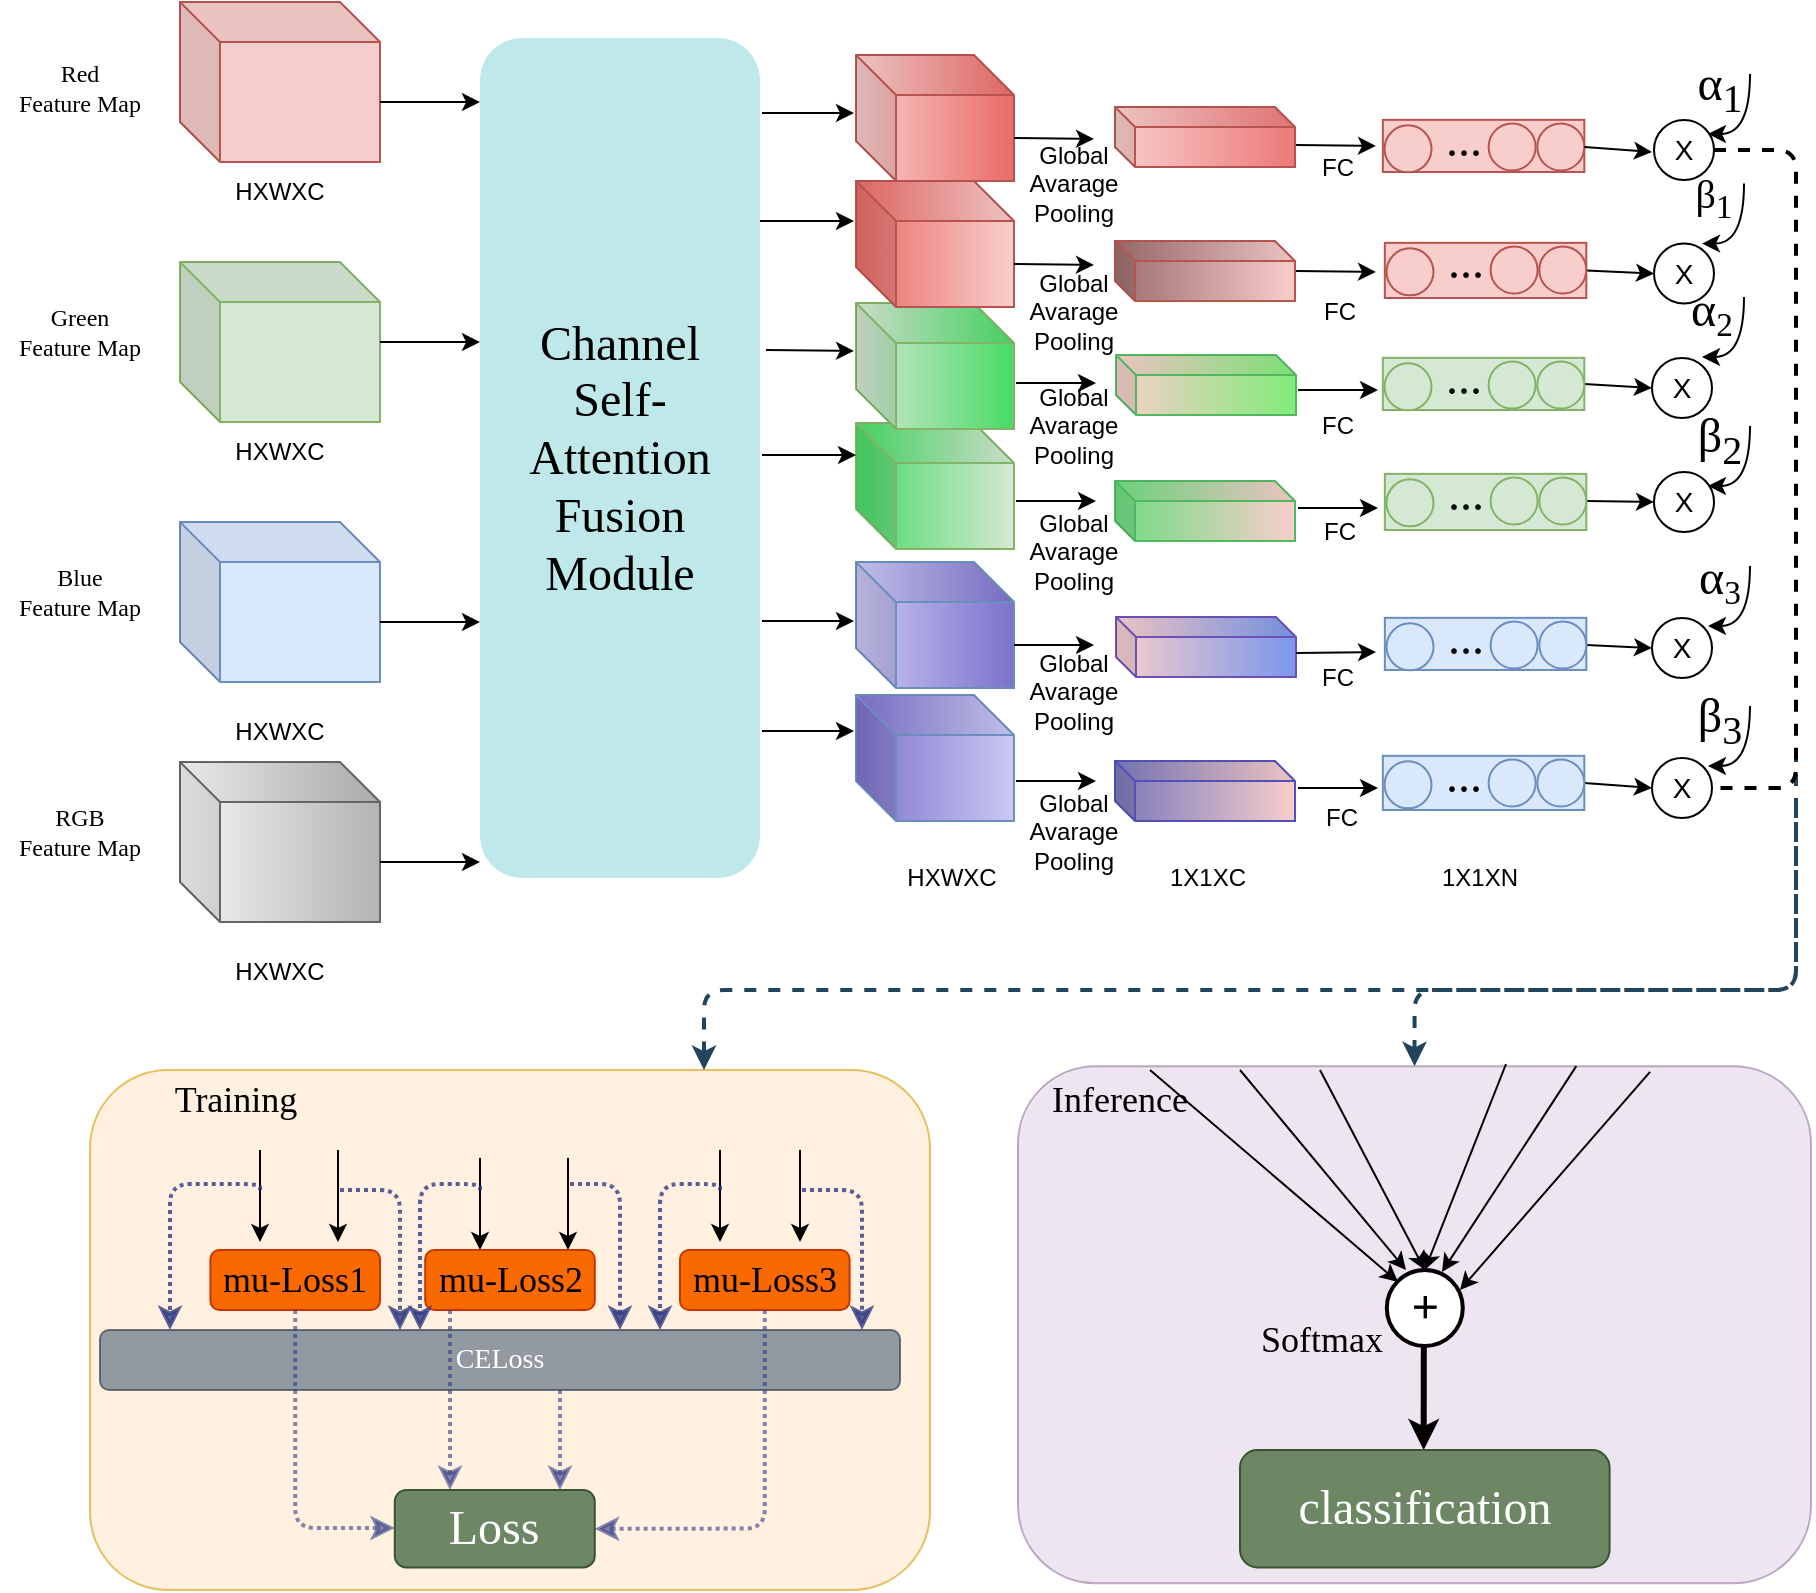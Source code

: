 <mxfile version="23.1.5" type="github">
  <diagram name="第 1 页" id="zd1IdeoFLhocnZNeY3mb">
    <mxGraphModel dx="1434" dy="-397" grid="1" gridSize="10" guides="1" tooltips="1" connect="1" arrows="1" fold="1" page="1" pageScale="1" pageWidth="827" pageHeight="1169" math="0" shadow="0">
      <root>
        <mxCell id="0" />
        <mxCell id="1" parent="0" />
        <mxCell id="GF4_05wCOyr8yyP_YJ2G-192" value="" style="rounded=1;whiteSpace=wrap;html=1;fillColor=#ffe6cc;strokeColor=#d79b00;opacity=60;" parent="1" vertex="1">
          <mxGeometry x="444.99" y="1790" width="420" height="260" as="geometry" />
        </mxCell>
        <mxCell id="GF4_05wCOyr8yyP_YJ2G-1" value="" style="shape=cube;whiteSpace=wrap;html=1;boundedLbl=1;backgroundOutline=1;darkOpacity=0.05;darkOpacity2=0.1;fillColor=#f8cecc;strokeColor=#b85450;" parent="1" vertex="1">
          <mxGeometry x="490" y="1256" width="100" height="80" as="geometry" />
        </mxCell>
        <mxCell id="GF4_05wCOyr8yyP_YJ2G-2" value="" style="shape=cube;whiteSpace=wrap;html=1;boundedLbl=1;backgroundOutline=1;darkOpacity=0.05;darkOpacity2=0.1;fillColor=#d5e8d4;strokeColor=#82b366;" parent="1" vertex="1">
          <mxGeometry x="490" y="1386" width="100" height="80" as="geometry" />
        </mxCell>
        <mxCell id="GF4_05wCOyr8yyP_YJ2G-3" value="" style="shape=cube;whiteSpace=wrap;html=1;boundedLbl=1;backgroundOutline=1;darkOpacity=0.05;darkOpacity2=0.1;fillColor=#dae8fc;strokeColor=#6c8ebf;" parent="1" vertex="1">
          <mxGeometry x="490" y="1516" width="100" height="80" as="geometry" />
        </mxCell>
        <mxCell id="GF4_05wCOyr8yyP_YJ2G-4" value="HXWXC" style="text;strokeColor=none;align=center;fillColor=none;html=1;verticalAlign=middle;whiteSpace=wrap;rounded=0;" parent="1" vertex="1">
          <mxGeometry x="510" y="1606" width="60" height="30" as="geometry" />
        </mxCell>
        <mxCell id="GF4_05wCOyr8yyP_YJ2G-5" value="HXWXC" style="text;strokeColor=none;align=center;fillColor=none;html=1;verticalAlign=middle;whiteSpace=wrap;rounded=0;" parent="1" vertex="1">
          <mxGeometry x="510" y="1466" width="60" height="30" as="geometry" />
        </mxCell>
        <mxCell id="GF4_05wCOyr8yyP_YJ2G-6" value="HXWXC" style="text;strokeColor=none;align=center;fillColor=none;html=1;verticalAlign=middle;whiteSpace=wrap;rounded=0;" parent="1" vertex="1">
          <mxGeometry x="510" y="1336" width="60" height="30" as="geometry" />
        </mxCell>
        <mxCell id="GF4_05wCOyr8yyP_YJ2G-7" value="" style="shape=cube;whiteSpace=wrap;html=1;boundedLbl=1;backgroundOutline=1;darkOpacity=0.05;darkOpacity2=0.1;gradientDirection=east;fillColor=#f5f5f5;strokeColor=#666666;gradientColor=#b3b3b3;" parent="1" vertex="1">
          <mxGeometry x="490" y="1636" width="100" height="80" as="geometry" />
        </mxCell>
        <mxCell id="GF4_05wCOyr8yyP_YJ2G-8" value="HXWXC" style="text;strokeColor=none;align=center;fillColor=none;html=1;verticalAlign=middle;whiteSpace=wrap;rounded=0;" parent="1" vertex="1">
          <mxGeometry x="510" y="1726" width="60" height="30" as="geometry" />
        </mxCell>
        <mxCell id="GF4_05wCOyr8yyP_YJ2G-9" value="&lt;font face=&quot;Times New Roman&quot;&gt;Red&lt;br&gt;Feature Map&lt;/font&gt;" style="text;strokeColor=none;align=center;fillColor=none;html=1;verticalAlign=middle;whiteSpace=wrap;rounded=0;" parent="1" vertex="1">
          <mxGeometry x="400" y="1284" width="80" height="30" as="geometry" />
        </mxCell>
        <mxCell id="GF4_05wCOyr8yyP_YJ2G-10" value="&lt;font face=&quot;Times New Roman&quot;&gt;Green&lt;br&gt;Feature Map&lt;/font&gt;" style="text;strokeColor=none;align=center;fillColor=none;html=1;verticalAlign=middle;whiteSpace=wrap;rounded=0;" parent="1" vertex="1">
          <mxGeometry x="400" y="1406" width="80" height="30" as="geometry" />
        </mxCell>
        <mxCell id="GF4_05wCOyr8yyP_YJ2G-11" value="&lt;font face=&quot;Times New Roman&quot;&gt;Blue&lt;br&gt;Feature Map&lt;/font&gt;" style="text;strokeColor=none;align=center;fillColor=none;html=1;verticalAlign=middle;whiteSpace=wrap;rounded=0;" parent="1" vertex="1">
          <mxGeometry x="400" y="1536" width="80" height="30" as="geometry" />
        </mxCell>
        <mxCell id="GF4_05wCOyr8yyP_YJ2G-12" value="&lt;font face=&quot;Times New Roman&quot;&gt;RGB&lt;br&gt;Feature Map&lt;/font&gt;" style="text;strokeColor=none;align=center;fillColor=none;html=1;verticalAlign=middle;whiteSpace=wrap;rounded=0;" parent="1" vertex="1">
          <mxGeometry x="400" y="1656" width="80" height="30" as="geometry" />
        </mxCell>
        <mxCell id="GF4_05wCOyr8yyP_YJ2G-13" style="edgeStyle=orthogonalEdgeStyle;rounded=0;orthogonalLoop=1;jettySize=auto;html=1;exitX=0;exitY=0;exitDx=100;exitDy=50;exitPerimeter=0;" parent="1" edge="1">
          <mxGeometry relative="1" as="geometry">
            <mxPoint x="640" y="1306" as="targetPoint" />
            <mxPoint x="590" y="1306" as="sourcePoint" />
          </mxGeometry>
        </mxCell>
        <mxCell id="GF4_05wCOyr8yyP_YJ2G-14" style="edgeStyle=orthogonalEdgeStyle;rounded=0;orthogonalLoop=1;jettySize=auto;html=1;" parent="1" edge="1">
          <mxGeometry relative="1" as="geometry">
            <mxPoint x="640" y="1426" as="targetPoint" />
            <mxPoint x="590" y="1426" as="sourcePoint" />
          </mxGeometry>
        </mxCell>
        <mxCell id="GF4_05wCOyr8yyP_YJ2G-15" style="edgeStyle=orthogonalEdgeStyle;rounded=0;orthogonalLoop=1;jettySize=auto;html=1;exitX=0;exitY=0;exitDx=100;exitDy=50;exitPerimeter=0;" parent="1" edge="1">
          <mxGeometry relative="1" as="geometry">
            <mxPoint x="640" y="1566" as="targetPoint" />
            <mxPoint x="590" y="1566" as="sourcePoint" />
          </mxGeometry>
        </mxCell>
        <mxCell id="GF4_05wCOyr8yyP_YJ2G-19" style="edgeStyle=orthogonalEdgeStyle;rounded=0;orthogonalLoop=1;jettySize=auto;html=1;exitX=0;exitY=0;exitDx=100;exitDy=50;exitPerimeter=0;" parent="1" edge="1">
          <mxGeometry relative="1" as="geometry">
            <mxPoint x="640" y="1686" as="targetPoint" />
            <mxPoint x="590" y="1686" as="sourcePoint" />
          </mxGeometry>
        </mxCell>
        <mxCell id="GF4_05wCOyr8yyP_YJ2G-21" value="&lt;font face=&quot;Times New Roman&quot; style=&quot;font-size: 24px;&quot;&gt;Channel&lt;br&gt;Self-&lt;br&gt;Attention&lt;br&gt;Fusion&lt;br&gt;Module&lt;br&gt;&lt;/font&gt;" style="rounded=1;whiteSpace=wrap;html=1;fillColor=#b0e3e6;strokeColor=none;dashed=1;opacity=80;" parent="1" vertex="1">
          <mxGeometry x="640" y="1274" width="140" height="420" as="geometry" />
        </mxCell>
        <mxCell id="GF4_05wCOyr8yyP_YJ2G-53" value="" style="shape=cube;whiteSpace=wrap;html=1;boundedLbl=1;backgroundOutline=1;darkOpacity=0.05;darkOpacity2=0.1;fillColor=#cbc8f4;strokeColor=#6c8ebf;gradientDirection=west;gradientColor=#7c72cb;" parent="1" vertex="1">
          <mxGeometry x="828" y="1602.5" width="79" height="63" as="geometry" />
        </mxCell>
        <mxCell id="GF4_05wCOyr8yyP_YJ2G-54" value="" style="shape=cube;whiteSpace=wrap;html=1;boundedLbl=1;backgroundOutline=1;darkOpacity=0.05;darkOpacity2=0.1;fillColor=#d5e8d4;strokeColor=#82b366;gradientDirection=west;gradientColor=#48db65;" parent="1" vertex="1">
          <mxGeometry x="828" y="1466.5" width="79" height="63" as="geometry" />
        </mxCell>
        <mxCell id="GF4_05wCOyr8yyP_YJ2G-55" value="" style="endArrow=classic;html=1;rounded=0;elbow=vertical;exitX=1;exitY=0.5;exitDx=0;exitDy=0;" parent="1" edge="1">
          <mxGeometry width="50" height="50" relative="1" as="geometry">
            <mxPoint x="781" y="1311.5" as="sourcePoint" />
            <mxPoint x="827" y="1311.5" as="targetPoint" />
          </mxGeometry>
        </mxCell>
        <mxCell id="GF4_05wCOyr8yyP_YJ2G-56" value="" style="endArrow=classic;html=1;rounded=0;elbow=vertical;exitX=1;exitY=0.5;exitDx=0;exitDy=0;" parent="1" edge="1">
          <mxGeometry width="50" height="50" relative="1" as="geometry">
            <mxPoint x="780" y="1365.5" as="sourcePoint" />
            <mxPoint x="827" y="1365.5" as="targetPoint" />
          </mxGeometry>
        </mxCell>
        <mxCell id="GF4_05wCOyr8yyP_YJ2G-57" value="" style="endArrow=classic;html=1;rounded=0;elbow=vertical;" parent="1" edge="1">
          <mxGeometry width="50" height="50" relative="1" as="geometry">
            <mxPoint x="783" y="1430" as="sourcePoint" />
            <mxPoint x="827" y="1430.5" as="targetPoint" />
          </mxGeometry>
        </mxCell>
        <mxCell id="GF4_05wCOyr8yyP_YJ2G-58" value="" style="endArrow=classic;html=1;rounded=0;elbow=vertical;exitX=1;exitY=0.5;exitDx=0;exitDy=0;" parent="1" edge="1">
          <mxGeometry width="50" height="50" relative="1" as="geometry">
            <mxPoint x="781" y="1482.5" as="sourcePoint" />
            <mxPoint x="828" y="1482.5" as="targetPoint" />
          </mxGeometry>
        </mxCell>
        <mxCell id="GF4_05wCOyr8yyP_YJ2G-59" value="" style="endArrow=classic;html=1;rounded=0;elbow=vertical;exitX=1;exitY=0.5;exitDx=0;exitDy=0;" parent="1" edge="1">
          <mxGeometry width="50" height="50" relative="1" as="geometry">
            <mxPoint x="781" y="1565.5" as="sourcePoint" />
            <mxPoint x="827" y="1565.5" as="targetPoint" />
          </mxGeometry>
        </mxCell>
        <mxCell id="GF4_05wCOyr8yyP_YJ2G-60" value="" style="endArrow=classic;html=1;rounded=0;elbow=vertical;exitX=1;exitY=0.5;exitDx=0;exitDy=0;" parent="1" edge="1">
          <mxGeometry width="50" height="50" relative="1" as="geometry">
            <mxPoint x="781" y="1620.5" as="sourcePoint" />
            <mxPoint x="827" y="1620.5" as="targetPoint" />
          </mxGeometry>
        </mxCell>
        <mxCell id="GF4_05wCOyr8yyP_YJ2G-61" value="" style="shape=cube;whiteSpace=wrap;html=1;boundedLbl=1;backgroundOutline=1;darkOpacity=0.05;darkOpacity2=0.1;fillColor=#f8cecc;strokeColor=#b85450;gradientColor=#ea6b66;gradientDirection=east;" parent="1" vertex="1">
          <mxGeometry x="828" y="1282.5" width="79" height="63" as="geometry" />
        </mxCell>
        <mxCell id="GF4_05wCOyr8yyP_YJ2G-62" value="" style="shape=cube;whiteSpace=wrap;html=1;boundedLbl=1;backgroundOutline=1;darkOpacity=0.05;darkOpacity2=0.1;fillColor=#cbc8f4;strokeColor=#6c8ebf;gradientDirection=east;gradientColor=#7c72cb;" parent="1" vertex="1">
          <mxGeometry x="828" y="1536" width="79" height="63" as="geometry" />
        </mxCell>
        <mxCell id="GF4_05wCOyr8yyP_YJ2G-63" value="" style="shape=cube;whiteSpace=wrap;html=1;boundedLbl=1;backgroundOutline=1;darkOpacity=0.05;darkOpacity2=0.1;fillColor=#d5e8d4;strokeColor=#82b366;gradientDirection=east;gradientColor=#48db65;" parent="1" vertex="1">
          <mxGeometry x="828" y="1406.5" width="79" height="63" as="geometry" />
        </mxCell>
        <mxCell id="GF4_05wCOyr8yyP_YJ2G-64" value="" style="shape=cube;whiteSpace=wrap;html=1;boundedLbl=1;backgroundOutline=1;darkOpacity=0.05;darkOpacity2=0.1;fillColor=#f8cecc;strokeColor=#b85450;gradientColor=#ea6b66;gradientDirection=west;" parent="1" vertex="1">
          <mxGeometry x="828" y="1345.5" width="79" height="63" as="geometry" />
        </mxCell>
        <mxCell id="GF4_05wCOyr8yyP_YJ2G-65" value="" style="endArrow=classic;html=1;rounded=0;elbow=vertical;exitX=0;exitY=0;exitDx=79;exitDy=41.5;exitPerimeter=0;" parent="1" source="GF4_05wCOyr8yyP_YJ2G-61" edge="1">
          <mxGeometry width="50" height="50" relative="1" as="geometry">
            <mxPoint x="997" y="1355.5" as="sourcePoint" />
            <mxPoint x="947" y="1324.5" as="targetPoint" />
          </mxGeometry>
        </mxCell>
        <mxCell id="GF4_05wCOyr8yyP_YJ2G-66" value="" style="endArrow=classic;html=1;rounded=0;elbow=vertical;exitX=0;exitY=0;exitDx=79;exitDy=41.5;exitPerimeter=0;" parent="1" edge="1">
          <mxGeometry width="50" height="50" relative="1" as="geometry">
            <mxPoint x="908" y="1505.5" as="sourcePoint" />
            <mxPoint x="948" y="1505.5" as="targetPoint" />
          </mxGeometry>
        </mxCell>
        <mxCell id="GF4_05wCOyr8yyP_YJ2G-67" value="" style="endArrow=classic;html=1;rounded=0;elbow=vertical;exitX=0;exitY=0;exitDx=79;exitDy=41.5;exitPerimeter=0;" parent="1" edge="1">
          <mxGeometry width="50" height="50" relative="1" as="geometry">
            <mxPoint x="908" y="1446.5" as="sourcePoint" />
            <mxPoint x="948" y="1446.5" as="targetPoint" />
          </mxGeometry>
        </mxCell>
        <mxCell id="GF4_05wCOyr8yyP_YJ2G-68" value="" style="endArrow=classic;html=1;rounded=0;elbow=vertical;exitX=0;exitY=0;exitDx=79;exitDy=41.5;exitPerimeter=0;" parent="1" source="GF4_05wCOyr8yyP_YJ2G-64" edge="1">
          <mxGeometry width="50" height="50" relative="1" as="geometry">
            <mxPoint x="937" y="1354.5" as="sourcePoint" />
            <mxPoint x="947" y="1387.5" as="targetPoint" />
          </mxGeometry>
        </mxCell>
        <mxCell id="GF4_05wCOyr8yyP_YJ2G-69" value="" style="endArrow=classic;html=1;rounded=0;elbow=vertical;exitX=0;exitY=0;exitDx=79;exitDy=41.5;exitPerimeter=0;" parent="1" edge="1">
          <mxGeometry width="50" height="50" relative="1" as="geometry">
            <mxPoint x="908" y="1645.5" as="sourcePoint" />
            <mxPoint x="948" y="1645.5" as="targetPoint" />
          </mxGeometry>
        </mxCell>
        <mxCell id="GF4_05wCOyr8yyP_YJ2G-70" value="" style="endArrow=classic;html=1;rounded=0;elbow=vertical;exitX=0;exitY=0;exitDx=79;exitDy=41.5;exitPerimeter=0;" parent="1" source="GF4_05wCOyr8yyP_YJ2G-62" edge="1">
          <mxGeometry width="50" height="50" relative="1" as="geometry">
            <mxPoint x="957" y="1374.5" as="sourcePoint" />
            <mxPoint x="947" y="1577.5" as="targetPoint" />
          </mxGeometry>
        </mxCell>
        <mxCell id="GF4_05wCOyr8yyP_YJ2G-71" value="Global Avarage&lt;br&gt;Pooling" style="text;strokeColor=none;align=center;fillColor=none;html=1;verticalAlign=middle;whiteSpace=wrap;rounded=0;" parent="1" vertex="1">
          <mxGeometry x="907" y="1331.5" width="60" height="30" as="geometry" />
        </mxCell>
        <mxCell id="GF4_05wCOyr8yyP_YJ2G-72" value="Global Avarage&lt;br&gt;Pooling" style="text;strokeColor=none;align=center;fillColor=none;html=1;verticalAlign=middle;whiteSpace=wrap;rounded=0;" parent="1" vertex="1">
          <mxGeometry x="907" y="1452.5" width="60" height="30" as="geometry" />
        </mxCell>
        <mxCell id="GF4_05wCOyr8yyP_YJ2G-73" value="Global Avarage&lt;br&gt;Pooling" style="text;strokeColor=none;align=center;fillColor=none;html=1;verticalAlign=middle;whiteSpace=wrap;rounded=0;" parent="1" vertex="1">
          <mxGeometry x="907" y="1515.5" width="60" height="30" as="geometry" />
        </mxCell>
        <mxCell id="GF4_05wCOyr8yyP_YJ2G-74" value="Global Avarage&lt;br&gt;Pooling" style="text;strokeColor=none;align=center;fillColor=none;html=1;verticalAlign=middle;whiteSpace=wrap;rounded=0;" parent="1" vertex="1">
          <mxGeometry x="907" y="1585.5" width="60" height="30" as="geometry" />
        </mxCell>
        <mxCell id="GF4_05wCOyr8yyP_YJ2G-75" value="Global Avarage&lt;br&gt;Pooling" style="text;strokeColor=none;align=center;fillColor=none;html=1;verticalAlign=middle;whiteSpace=wrap;rounded=0;" parent="1" vertex="1">
          <mxGeometry x="907" y="1655.5" width="60" height="30" as="geometry" />
        </mxCell>
        <mxCell id="GF4_05wCOyr8yyP_YJ2G-76" value="Global Avarage&lt;br&gt;Pooling" style="text;strokeColor=none;align=center;fillColor=none;html=1;verticalAlign=middle;whiteSpace=wrap;rounded=0;" parent="1" vertex="1">
          <mxGeometry x="907" y="1395.5" width="60" height="30" as="geometry" />
        </mxCell>
        <mxCell id="GF4_05wCOyr8yyP_YJ2G-77" value="" style="shape=cube;whiteSpace=wrap;html=1;boundedLbl=1;backgroundOutline=1;darkOpacity=0.05;darkOpacity2=0.1;fillColor=#f8cecc;strokeColor=#b85450;size=10;gradientColor=#ec7979;gradientDirection=east;" parent="1" vertex="1">
          <mxGeometry x="957.5" y="1308.5" width="90" height="30" as="geometry" />
        </mxCell>
        <mxCell id="GF4_05wCOyr8yyP_YJ2G-78" value="" style="shape=cube;whiteSpace=wrap;html=1;boundedLbl=1;backgroundOutline=1;darkOpacity=0.05;darkOpacity2=0.1;fillColor=#f8cecc;strokeColor=#b85450;size=10;gradientColor=#9c6d6d;gradientDirection=west;" parent="1" vertex="1">
          <mxGeometry x="957.5" y="1375.5" width="90" height="30" as="geometry" />
        </mxCell>
        <mxCell id="GF4_05wCOyr8yyP_YJ2G-79" value="" style="shape=cube;whiteSpace=wrap;html=1;boundedLbl=1;backgroundOutline=1;darkOpacity=0.05;darkOpacity2=0.1;fillColor=#f8cecc;strokeColor=#51b862;size=10;gradientColor=#81ec79;gradientDirection=east;" parent="1" vertex="1">
          <mxGeometry x="958" y="1432.5" width="90" height="30" as="geometry" />
        </mxCell>
        <mxCell id="GF4_05wCOyr8yyP_YJ2G-80" value="" style="shape=cube;whiteSpace=wrap;html=1;boundedLbl=1;backgroundOutline=1;darkOpacity=0.05;darkOpacity2=0.1;fillColor=#f8cecc;strokeColor=#51b862;size=10;gradientColor=#6fdc81;gradientDirection=west;" parent="1" vertex="1">
          <mxGeometry x="957.5" y="1495.5" width="90" height="30" as="geometry" />
        </mxCell>
        <mxCell id="GF4_05wCOyr8yyP_YJ2G-81" value="" style="shape=cube;whiteSpace=wrap;html=1;boundedLbl=1;backgroundOutline=1;darkOpacity=0.05;darkOpacity2=0.1;fillColor=#f8cecc;strokeColor=#6d51b8;size=10;gradientColor=#7996ec;gradientDirection=east;" parent="1" vertex="1">
          <mxGeometry x="958" y="1563.5" width="90" height="30" as="geometry" />
        </mxCell>
        <mxCell id="GF4_05wCOyr8yyP_YJ2G-82" value="" style="shape=cube;whiteSpace=wrap;html=1;boundedLbl=1;backgroundOutline=1;darkOpacity=0.05;darkOpacity2=0.1;fillColor=#f8cecc;strokeColor=#5351b8;size=10;gradientColor=#7978ba;gradientDirection=west;" parent="1" vertex="1">
          <mxGeometry x="957.5" y="1635.5" width="90" height="30" as="geometry" />
        </mxCell>
        <mxCell id="GF4_05wCOyr8yyP_YJ2G-83" value="" style="endArrow=classic;html=1;rounded=0;elbow=vertical;exitX=0;exitY=0;exitDx=79;exitDy=41.5;exitPerimeter=0;" parent="1" edge="1">
          <mxGeometry width="50" height="50" relative="1" as="geometry">
            <mxPoint x="1048" y="1327.5" as="sourcePoint" />
            <mxPoint x="1088" y="1328" as="targetPoint" />
          </mxGeometry>
        </mxCell>
        <mxCell id="GF4_05wCOyr8yyP_YJ2G-84" value="" style="endArrow=classic;html=1;rounded=0;elbow=vertical;exitX=0;exitY=0;exitDx=79;exitDy=41.5;exitPerimeter=0;" parent="1" edge="1">
          <mxGeometry width="50" height="50" relative="1" as="geometry">
            <mxPoint x="1049" y="1509" as="sourcePoint" />
            <mxPoint x="1089" y="1509" as="targetPoint" />
          </mxGeometry>
        </mxCell>
        <mxCell id="GF4_05wCOyr8yyP_YJ2G-85" value="" style="endArrow=classic;html=1;rounded=0;elbow=vertical;exitX=0;exitY=0;exitDx=79;exitDy=41.5;exitPerimeter=0;" parent="1" edge="1">
          <mxGeometry width="50" height="50" relative="1" as="geometry">
            <mxPoint x="1049" y="1450" as="sourcePoint" />
            <mxPoint x="1089" y="1450" as="targetPoint" />
          </mxGeometry>
        </mxCell>
        <mxCell id="GF4_05wCOyr8yyP_YJ2G-86" value="" style="endArrow=classic;html=1;rounded=0;elbow=vertical;exitX=0;exitY=0;exitDx=79;exitDy=41.5;exitPerimeter=0;" parent="1" edge="1">
          <mxGeometry width="50" height="50" relative="1" as="geometry">
            <mxPoint x="1048" y="1390.5" as="sourcePoint" />
            <mxPoint x="1088" y="1391" as="targetPoint" />
          </mxGeometry>
        </mxCell>
        <mxCell id="GF4_05wCOyr8yyP_YJ2G-87" value="" style="endArrow=classic;html=1;rounded=0;elbow=vertical;exitX=0;exitY=0;exitDx=79;exitDy=41.5;exitPerimeter=0;" parent="1" edge="1">
          <mxGeometry width="50" height="50" relative="1" as="geometry">
            <mxPoint x="1049" y="1649" as="sourcePoint" />
            <mxPoint x="1089" y="1649" as="targetPoint" />
          </mxGeometry>
        </mxCell>
        <mxCell id="GF4_05wCOyr8yyP_YJ2G-88" value="" style="endArrow=classic;html=1;rounded=0;elbow=vertical;exitX=0;exitY=0;exitDx=79;exitDy=41.5;exitPerimeter=0;" parent="1" edge="1">
          <mxGeometry width="50" height="50" relative="1" as="geometry">
            <mxPoint x="1048" y="1581.5" as="sourcePoint" />
            <mxPoint x="1088" y="1581" as="targetPoint" />
          </mxGeometry>
        </mxCell>
        <mxCell id="GF4_05wCOyr8yyP_YJ2G-93" value="FC" style="text;strokeColor=none;align=center;fillColor=none;html=1;verticalAlign=middle;whiteSpace=wrap;rounded=0;" parent="1" vertex="1">
          <mxGeometry x="1040" y="1395.5" width="60" height="30" as="geometry" />
        </mxCell>
        <mxCell id="GF4_05wCOyr8yyP_YJ2G-100" value="FC" style="text;strokeColor=none;align=center;fillColor=none;html=1;verticalAlign=middle;whiteSpace=wrap;rounded=0;" parent="1" vertex="1">
          <mxGeometry x="1040" y="1506" width="60" height="30" as="geometry" />
        </mxCell>
        <mxCell id="GF4_05wCOyr8yyP_YJ2G-101" value="FC" style="text;strokeColor=none;align=center;fillColor=none;html=1;verticalAlign=middle;whiteSpace=wrap;rounded=0;" parent="1" vertex="1">
          <mxGeometry x="1038.5" y="1452.5" width="60" height="30" as="geometry" />
        </mxCell>
        <mxCell id="GF4_05wCOyr8yyP_YJ2G-102" value="FC" style="text;strokeColor=none;align=center;fillColor=none;html=1;verticalAlign=middle;whiteSpace=wrap;rounded=0;" parent="1" vertex="1">
          <mxGeometry x="1039" y="1324" width="60" height="30" as="geometry" />
        </mxCell>
        <mxCell id="GF4_05wCOyr8yyP_YJ2G-103" value="FC" style="text;strokeColor=none;align=center;fillColor=none;html=1;verticalAlign=middle;whiteSpace=wrap;rounded=0;" parent="1" vertex="1">
          <mxGeometry x="1041" y="1649" width="60" height="30" as="geometry" />
        </mxCell>
        <mxCell id="GF4_05wCOyr8yyP_YJ2G-104" value="FC" style="text;strokeColor=none;align=center;fillColor=none;html=1;verticalAlign=middle;whiteSpace=wrap;rounded=0;" parent="1" vertex="1">
          <mxGeometry x="1039" y="1579" width="60" height="30" as="geometry" />
        </mxCell>
        <mxCell id="GF4_05wCOyr8yyP_YJ2G-105" value="HXWXC" style="text;strokeColor=none;align=center;fillColor=none;html=1;verticalAlign=middle;whiteSpace=wrap;rounded=0;" parent="1" vertex="1">
          <mxGeometry x="846" y="1679" width="60" height="30" as="geometry" />
        </mxCell>
        <mxCell id="GF4_05wCOyr8yyP_YJ2G-106" value="1X1XC" style="text;strokeColor=none;align=center;fillColor=none;html=1;verticalAlign=middle;whiteSpace=wrap;rounded=0;" parent="1" vertex="1">
          <mxGeometry x="974" y="1679" width="60" height="30" as="geometry" />
        </mxCell>
        <mxCell id="GF4_05wCOyr8yyP_YJ2G-115" value="" style="group;rotation=-90;" parent="1" vertex="1" connectable="0">
          <mxGeometry x="1125" y="1281" width="67.17" height="110" as="geometry" />
        </mxCell>
        <mxCell id="GF4_05wCOyr8yyP_YJ2G-108" value="" style="rounded=0;whiteSpace=wrap;html=1;rotation=0;fillColor=#f8cecc;strokeColor=#b85450;" parent="GF4_05wCOyr8yyP_YJ2G-115" vertex="1">
          <mxGeometry x="-33.58" y="33.92" width="100.75" height="26.08" as="geometry" />
        </mxCell>
        <mxCell id="GF4_05wCOyr8yyP_YJ2G-107" value="" style="ellipse;whiteSpace=wrap;html=1;aspect=fixed;fillColor=#f8cecc;strokeColor=#b85450;rotation=-90;" parent="GF4_05wCOyr8yyP_YJ2G-115" vertex="1">
          <mxGeometry x="-32.743" y="36.667" width="23.508" height="23.508" as="geometry" />
        </mxCell>
        <mxCell id="GF4_05wCOyr8yyP_YJ2G-109" value="" style="ellipse;whiteSpace=wrap;html=1;aspect=fixed;fillColor=#f8cecc;strokeColor=#b85450;rotation=-90;" parent="GF4_05wCOyr8yyP_YJ2G-115" vertex="1">
          <mxGeometry x="19.31" y="35.75" width="23.508" height="23.508" as="geometry" />
        </mxCell>
        <mxCell id="GF4_05wCOyr8yyP_YJ2G-110" value="" style="ellipse;whiteSpace=wrap;html=1;aspect=fixed;fillColor=#f8cecc;strokeColor=#b85450;rotation=-90;" parent="GF4_05wCOyr8yyP_YJ2G-115" vertex="1">
          <mxGeometry x="43.657" y="35.75" width="23.508" height="23.508" as="geometry" />
        </mxCell>
        <mxCell id="GF4_05wCOyr8yyP_YJ2G-113" value="&lt;font style=&quot;font-size: 24px;&quot; face=&quot;Times New Roman&quot;&gt;...&lt;/font&gt;" style="text;strokeColor=none;align=center;fillColor=none;html=1;verticalAlign=middle;whiteSpace=wrap;rounded=0;rotation=-360;" parent="GF4_05wCOyr8yyP_YJ2G-115" vertex="1">
          <mxGeometry x="-18.47" y="32.083" width="50.373" height="23.375" as="geometry" />
        </mxCell>
        <mxCell id="GF4_05wCOyr8yyP_YJ2G-173" value="1X1XN" style="text;strokeColor=none;align=center;fillColor=none;html=1;verticalAlign=middle;whiteSpace=wrap;rounded=0;" parent="1" vertex="1">
          <mxGeometry x="1110" y="1679" width="60" height="30" as="geometry" />
        </mxCell>
        <mxCell id="GF4_05wCOyr8yyP_YJ2G-188" style="edgeStyle=orthogonalEdgeStyle;rounded=1;orthogonalLoop=1;jettySize=auto;html=1;elbow=vertical;strokeWidth=2;dashed=1;entryX=0;entryY=0.5;entryDx=0;entryDy=0;fillColor=#bac8d3;strokeColor=#23445d;" parent="1" target="GF4_05wCOyr8yyP_YJ2G-187" edge="1">
          <mxGeometry relative="1" as="geometry">
            <mxPoint x="1298" y="1658" as="sourcePoint" />
            <mxPoint x="1070" y="1770" as="targetPoint" />
            <Array as="points">
              <mxPoint x="1298" y="1750" />
              <mxPoint x="1107" y="1750" />
            </Array>
          </mxGeometry>
        </mxCell>
        <mxCell id="GF4_05wCOyr8yyP_YJ2G-189" style="edgeStyle=orthogonalEdgeStyle;rounded=1;orthogonalLoop=1;jettySize=auto;html=1;elbow=vertical;dashed=1;strokeWidth=2;fillColor=#bac8d3;strokeColor=#23445d;" parent="1" target="GF4_05wCOyr8yyP_YJ2G-192" edge="1">
          <mxGeometry relative="1" as="geometry">
            <mxPoint x="1298" y="1630" as="sourcePoint" />
            <Array as="points">
              <mxPoint x="1298" y="1750" />
              <mxPoint x="752" y="1750" />
            </Array>
          </mxGeometry>
        </mxCell>
        <mxCell id="GF4_05wCOyr8yyP_YJ2G-287" style="edgeStyle=orthogonalEdgeStyle;rounded=1;orthogonalLoop=1;jettySize=auto;html=1;exitX=1;exitY=0.5;exitDx=0;exitDy=0;elbow=vertical;dashed=1;endArrow=none;endFill=0;entryX=1;entryY=0.5;entryDx=0;entryDy=0;strokeWidth=2;" parent="1" source="GF4_05wCOyr8yyP_YJ2G-194" target="GF4_05wCOyr8yyP_YJ2G-199" edge="1">
          <mxGeometry relative="1" as="geometry">
            <mxPoint x="1380" y="1390" as="targetPoint" />
            <Array as="points">
              <mxPoint x="1298" y="1330" />
              <mxPoint x="1298" y="1649" />
            </Array>
          </mxGeometry>
        </mxCell>
        <mxCell id="GF4_05wCOyr8yyP_YJ2G-194" value="&lt;font style=&quot;font-size: 14px;&quot;&gt;X&lt;/font&gt;" style="ellipse;whiteSpace=wrap;html=1;aspect=fixed;" parent="1" vertex="1">
          <mxGeometry x="1227" y="1315" width="30" height="30" as="geometry" />
        </mxCell>
        <mxCell id="GF4_05wCOyr8yyP_YJ2G-195" value="&lt;font style=&quot;font-size: 14px;&quot;&gt;X&lt;/font&gt;" style="ellipse;whiteSpace=wrap;html=1;aspect=fixed;" parent="1" vertex="1">
          <mxGeometry x="1227" y="1376.79" width="30" height="30" as="geometry" />
        </mxCell>
        <mxCell id="GF4_05wCOyr8yyP_YJ2G-196" value="&lt;font style=&quot;font-size: 14px;&quot;&gt;X&lt;/font&gt;" style="ellipse;whiteSpace=wrap;html=1;aspect=fixed;" parent="1" vertex="1">
          <mxGeometry x="1226" y="1434" width="30" height="30" as="geometry" />
        </mxCell>
        <mxCell id="GF4_05wCOyr8yyP_YJ2G-197" value="&lt;font style=&quot;font-size: 14px;&quot;&gt;X&lt;/font&gt;" style="ellipse;whiteSpace=wrap;html=1;aspect=fixed;" parent="1" vertex="1">
          <mxGeometry x="1227" y="1491" width="30" height="30" as="geometry" />
        </mxCell>
        <mxCell id="GF4_05wCOyr8yyP_YJ2G-198" value="&lt;font style=&quot;font-size: 14px;&quot;&gt;X&lt;/font&gt;" style="ellipse;whiteSpace=wrap;html=1;aspect=fixed;" parent="1" vertex="1">
          <mxGeometry x="1226" y="1564" width="30" height="30" as="geometry" />
        </mxCell>
        <mxCell id="GF4_05wCOyr8yyP_YJ2G-199" value="&lt;font style=&quot;font-size: 14px;&quot;&gt;X&lt;/font&gt;" style="ellipse;whiteSpace=wrap;html=1;aspect=fixed;" parent="1" vertex="1">
          <mxGeometry x="1226" y="1634" width="30" height="30" as="geometry" />
        </mxCell>
        <mxCell id="GF4_05wCOyr8yyP_YJ2G-203" value="" style="endArrow=classic;html=1;rounded=0;curved=1;elbow=vertical;exitX=0.5;exitY=1;exitDx=0;exitDy=0;" parent="1" source="GF4_05wCOyr8yyP_YJ2G-110" edge="1">
          <mxGeometry width="50" height="50" relative="1" as="geometry">
            <mxPoint x="1400" y="1420" as="sourcePoint" />
            <mxPoint x="1226" y="1331" as="targetPoint" />
          </mxGeometry>
        </mxCell>
        <mxCell id="GF4_05wCOyr8yyP_YJ2G-205" value="" style="endArrow=classic;html=1;rounded=0;curved=1;elbow=vertical;exitX=1;exitY=0.5;exitDx=0;exitDy=0;entryX=0;entryY=0.5;entryDx=0;entryDy=0;" parent="1" source="GF4_05wCOyr8yyP_YJ2G-150" target="GF4_05wCOyr8yyP_YJ2G-195" edge="1">
          <mxGeometry width="50" height="50" relative="1" as="geometry">
            <mxPoint x="1202" y="1339" as="sourcePoint" />
            <mxPoint x="1236" y="1341" as="targetPoint" />
          </mxGeometry>
        </mxCell>
        <mxCell id="GF4_05wCOyr8yyP_YJ2G-206" value="" style="endArrow=classic;html=1;rounded=0;curved=1;elbow=vertical;exitX=1;exitY=0.5;exitDx=0;exitDy=0;entryX=0;entryY=0.5;entryDx=0;entryDy=0;" parent="1" source="GF4_05wCOyr8yyP_YJ2G-143" target="GF4_05wCOyr8yyP_YJ2G-196" edge="1">
          <mxGeometry width="50" height="50" relative="1" as="geometry">
            <mxPoint x="1212" y="1349" as="sourcePoint" />
            <mxPoint x="1246" y="1351" as="targetPoint" />
          </mxGeometry>
        </mxCell>
        <mxCell id="GF4_05wCOyr8yyP_YJ2G-207" value="" style="endArrow=classic;html=1;rounded=0;curved=1;elbow=vertical;exitX=0.5;exitY=1;exitDx=0;exitDy=0;entryX=0;entryY=0.5;entryDx=0;entryDy=0;" parent="1" source="GF4_05wCOyr8yyP_YJ2G-126" target="GF4_05wCOyr8yyP_YJ2G-197" edge="1">
          <mxGeometry width="50" height="50" relative="1" as="geometry">
            <mxPoint x="1200" y="1500" as="sourcePoint" />
            <mxPoint x="1256" y="1361" as="targetPoint" />
          </mxGeometry>
        </mxCell>
        <mxCell id="GF4_05wCOyr8yyP_YJ2G-208" value="" style="endArrow=classic;html=1;rounded=0;curved=1;elbow=vertical;exitX=0.5;exitY=1;exitDx=0;exitDy=0;entryX=0;entryY=0.5;entryDx=0;entryDy=0;" parent="1" source="GF4_05wCOyr8yyP_YJ2G-167" target="GF4_05wCOyr8yyP_YJ2G-198" edge="1">
          <mxGeometry width="50" height="50" relative="1" as="geometry">
            <mxPoint x="1200" y="1580" as="sourcePoint" />
            <mxPoint x="1266" y="1371" as="targetPoint" />
          </mxGeometry>
        </mxCell>
        <mxCell id="GF4_05wCOyr8yyP_YJ2G-209" value="" style="endArrow=classic;html=1;rounded=0;curved=1;elbow=vertical;exitX=0.5;exitY=1;exitDx=0;exitDy=0;entryX=0;entryY=0.5;entryDx=0;entryDy=0;" parent="1" source="GF4_05wCOyr8yyP_YJ2G-138" target="GF4_05wCOyr8yyP_YJ2G-199" edge="1">
          <mxGeometry width="50" height="50" relative="1" as="geometry">
            <mxPoint x="1242" y="1379" as="sourcePoint" />
            <mxPoint x="1276" y="1381" as="targetPoint" />
          </mxGeometry>
        </mxCell>
        <mxCell id="GF4_05wCOyr8yyP_YJ2G-226" value="" style="group" parent="1" vertex="1" connectable="0">
          <mxGeometry x="1230" y="1284" width="60" height="38" as="geometry" />
        </mxCell>
        <mxCell id="GF4_05wCOyr8yyP_YJ2G-210" style="edgeStyle=orthogonalEdgeStyle;curved=1;rounded=0;orthogonalLoop=1;jettySize=auto;html=1;elbow=vertical;" parent="GF4_05wCOyr8yyP_YJ2G-226" edge="1">
          <mxGeometry relative="1" as="geometry">
            <mxPoint x="24" y="38" as="targetPoint" />
            <mxPoint x="45" y="8" as="sourcePoint" />
            <Array as="points">
              <mxPoint x="45" y="38" />
            </Array>
          </mxGeometry>
        </mxCell>
        <mxCell id="GF4_05wCOyr8yyP_YJ2G-217" value="&lt;font style=&quot;font-size: 24px;&quot; face=&quot;Times New Roman&quot;&gt;α&lt;sub style=&quot;&quot;&gt;1&lt;/sub&gt;&lt;/font&gt;" style="text;strokeColor=none;align=center;fillColor=none;html=1;verticalAlign=middle;whiteSpace=wrap;rounded=0;" parent="GF4_05wCOyr8yyP_YJ2G-226" vertex="1">
          <mxGeometry width="60" height="30" as="geometry" />
        </mxCell>
        <mxCell id="GF4_05wCOyr8yyP_YJ2G-227" value="" style="group" parent="1" vertex="1" connectable="0">
          <mxGeometry x="1230" y="1460" width="60" height="38" as="geometry" />
        </mxCell>
        <mxCell id="GF4_05wCOyr8yyP_YJ2G-228" style="edgeStyle=orthogonalEdgeStyle;curved=1;rounded=0;orthogonalLoop=1;jettySize=auto;html=1;elbow=vertical;" parent="GF4_05wCOyr8yyP_YJ2G-227" edge="1">
          <mxGeometry relative="1" as="geometry">
            <mxPoint x="24" y="38" as="targetPoint" />
            <mxPoint x="45" y="8" as="sourcePoint" />
            <Array as="points">
              <mxPoint x="45" y="38" />
            </Array>
          </mxGeometry>
        </mxCell>
        <mxCell id="GF4_05wCOyr8yyP_YJ2G-229" value="&lt;font face=&quot;Times New Roman&quot;&gt;&lt;span style=&quot;font-size: 24px;&quot;&gt;β&lt;sub&gt;2&lt;/sub&gt;&lt;/span&gt;&lt;/font&gt;" style="text;strokeColor=none;align=center;fillColor=none;html=1;verticalAlign=middle;whiteSpace=wrap;rounded=0;" parent="GF4_05wCOyr8yyP_YJ2G-227" vertex="1">
          <mxGeometry width="60" height="30" as="geometry" />
        </mxCell>
        <mxCell id="GF4_05wCOyr8yyP_YJ2G-230" value="" style="group" parent="1" vertex="1" connectable="0">
          <mxGeometry x="1227" y="1395.5" width="60" height="38" as="geometry" />
        </mxCell>
        <mxCell id="GF4_05wCOyr8yyP_YJ2G-231" style="edgeStyle=orthogonalEdgeStyle;curved=1;rounded=0;orthogonalLoop=1;jettySize=auto;html=1;elbow=vertical;" parent="GF4_05wCOyr8yyP_YJ2G-230" edge="1">
          <mxGeometry relative="1" as="geometry">
            <mxPoint x="24" y="38" as="targetPoint" />
            <mxPoint x="45" y="8" as="sourcePoint" />
            <Array as="points">
              <mxPoint x="45" y="38" />
            </Array>
          </mxGeometry>
        </mxCell>
        <mxCell id="GF4_05wCOyr8yyP_YJ2G-232" value="&lt;font style=&quot;font-size: 24px;&quot; face=&quot;Times New Roman&quot;&gt;α&lt;/font&gt;&lt;font style=&quot;font-size: 20px;&quot; face=&quot;Times New Roman&quot;&gt;&lt;sub&gt;2&lt;/sub&gt;&lt;/font&gt;" style="text;strokeColor=none;align=center;fillColor=none;html=1;verticalAlign=middle;whiteSpace=wrap;rounded=0;" parent="GF4_05wCOyr8yyP_YJ2G-230" vertex="1">
          <mxGeometry x="-1" width="60" height="30" as="geometry" />
        </mxCell>
        <mxCell id="GF4_05wCOyr8yyP_YJ2G-238" value="" style="group" parent="1" vertex="1" connectable="0">
          <mxGeometry x="1230" y="1530" width="60" height="38" as="geometry" />
        </mxCell>
        <mxCell id="GF4_05wCOyr8yyP_YJ2G-239" style="edgeStyle=orthogonalEdgeStyle;curved=1;rounded=0;orthogonalLoop=1;jettySize=auto;html=1;elbow=vertical;" parent="GF4_05wCOyr8yyP_YJ2G-238" edge="1">
          <mxGeometry relative="1" as="geometry">
            <mxPoint x="24" y="38" as="targetPoint" />
            <mxPoint x="45" y="8" as="sourcePoint" />
            <Array as="points">
              <mxPoint x="45" y="38" />
            </Array>
          </mxGeometry>
        </mxCell>
        <mxCell id="GF4_05wCOyr8yyP_YJ2G-240" value="&lt;font style=&quot;font-size: 24px;&quot; face=&quot;Times New Roman&quot;&gt;α&lt;/font&gt;&lt;font style=&quot;font-size: 20px;&quot; face=&quot;Times New Roman&quot;&gt;&lt;sub&gt;3&lt;/sub&gt;&lt;/font&gt;" style="text;strokeColor=none;align=center;fillColor=none;html=1;verticalAlign=middle;whiteSpace=wrap;rounded=0;" parent="GF4_05wCOyr8yyP_YJ2G-238" vertex="1">
          <mxGeometry width="60" height="30" as="geometry" />
        </mxCell>
        <mxCell id="GF4_05wCOyr8yyP_YJ2G-241" value="" style="group" parent="1" vertex="1" connectable="0">
          <mxGeometry x="1230" y="1600" width="60" height="38" as="geometry" />
        </mxCell>
        <mxCell id="GF4_05wCOyr8yyP_YJ2G-242" style="edgeStyle=orthogonalEdgeStyle;curved=1;rounded=0;orthogonalLoop=1;jettySize=auto;html=1;elbow=vertical;" parent="GF4_05wCOyr8yyP_YJ2G-241" edge="1">
          <mxGeometry relative="1" as="geometry">
            <mxPoint x="24" y="38" as="targetPoint" />
            <mxPoint x="45" y="8" as="sourcePoint" />
            <Array as="points">
              <mxPoint x="45" y="38" />
            </Array>
          </mxGeometry>
        </mxCell>
        <mxCell id="GF4_05wCOyr8yyP_YJ2G-243" value="&lt;font face=&quot;Times New Roman&quot;&gt;&lt;span style=&quot;font-size: 24px;&quot;&gt;β&lt;sub&gt;3&lt;/sub&gt;&lt;/span&gt;&lt;/font&gt;" style="text;strokeColor=none;align=center;fillColor=none;html=1;verticalAlign=middle;whiteSpace=wrap;rounded=0;" parent="GF4_05wCOyr8yyP_YJ2G-241" vertex="1">
          <mxGeometry width="60" height="30" as="geometry" />
        </mxCell>
        <mxCell id="GF4_05wCOyr8yyP_YJ2G-234" style="edgeStyle=orthogonalEdgeStyle;curved=1;rounded=0;orthogonalLoop=1;jettySize=auto;html=1;elbow=vertical;" parent="1" edge="1">
          <mxGeometry relative="1" as="geometry">
            <mxPoint x="1251" y="1376.79" as="targetPoint" />
            <mxPoint x="1272" y="1346.79" as="sourcePoint" />
            <Array as="points">
              <mxPoint x="1272" y="1376.79" />
            </Array>
          </mxGeometry>
        </mxCell>
        <mxCell id="GF4_05wCOyr8yyP_YJ2G-235" value="&lt;font face=&quot;Times New Roman&quot;&gt;&lt;span style=&quot;font-size: 20px;&quot;&gt;β&lt;sub&gt;1&lt;/sub&gt;&lt;/span&gt;&lt;/font&gt;" style="text;strokeColor=none;align=center;fillColor=none;html=1;verticalAlign=middle;whiteSpace=wrap;rounded=0;" parent="1" vertex="1">
          <mxGeometry x="1227" y="1338.79" width="60" height="30" as="geometry" />
        </mxCell>
        <mxCell id="GF4_05wCOyr8yyP_YJ2G-191" value="&lt;font style=&quot;font-size: 18px;&quot; face=&quot;Times New Roman&quot;&gt;Training&lt;/font&gt;" style="text;strokeColor=none;align=center;fillColor=none;html=1;verticalAlign=middle;whiteSpace=wrap;rounded=0;" parent="1" vertex="1">
          <mxGeometry x="488" y="1790" width="60" height="30" as="geometry" />
        </mxCell>
        <mxCell id="GF4_05wCOyr8yyP_YJ2G-187" value="" style="rounded=1;whiteSpace=wrap;html=1;rotation=90;fillColor=#e1d5e7;strokeColor=#9673a6;opacity=60;" parent="1" vertex="1">
          <mxGeometry x="978" y="1719.09" width="258.51" height="396.5" as="geometry" />
        </mxCell>
        <mxCell id="GF4_05wCOyr8yyP_YJ2G-265" value="&lt;font face=&quot;Times New Roman&quot; style=&quot;font-size: 24px;&quot;&gt;&lt;b&gt;+&lt;/b&gt;&lt;/font&gt;" style="ellipse;whiteSpace=wrap;html=1;aspect=fixed;rotation=90;strokeWidth=2;" parent="1" vertex="1">
          <mxGeometry x="1093.4" y="1890" width="37.99" height="37.99" as="geometry" />
        </mxCell>
        <mxCell id="GF4_05wCOyr8yyP_YJ2G-266" style="rounded=0;orthogonalLoop=1;jettySize=auto;html=1;exitX=0;exitY=0;exitDx=100;exitDy=50;exitPerimeter=0;strokeWidth=3;entryX=0.497;entryY=0;entryDx=0;entryDy=0;entryPerimeter=0;" parent="1" edge="1" target="GF4_05wCOyr8yyP_YJ2G-267">
          <mxGeometry relative="1" as="geometry">
            <mxPoint x="1111.898" y="1966.365" as="targetPoint" />
            <mxPoint x="1111.898" y="1927.234" as="sourcePoint" />
          </mxGeometry>
        </mxCell>
        <mxCell id="GF4_05wCOyr8yyP_YJ2G-267" value="&lt;font face=&quot;Times New Roman&quot;&gt;&lt;span style=&quot;font-size: 24px;&quot;&gt;classification&lt;/span&gt;&lt;/font&gt;" style="rounded=1;whiteSpace=wrap;html=1;fillColor=#6d8764;strokeColor=#3A5431;fontColor=#ffffff;rotation=0;" parent="1" vertex="1">
          <mxGeometry x="1020" y="1980" width="184.79" height="58.69" as="geometry" />
        </mxCell>
        <mxCell id="GF4_05wCOyr8yyP_YJ2G-193" value="&lt;font style=&quot;font-size: 18px;&quot; face=&quot;Times New Roman&quot;&gt;Inference&lt;/font&gt;" style="text;strokeColor=none;align=center;fillColor=none;html=1;verticalAlign=middle;whiteSpace=wrap;rounded=0;" parent="1" vertex="1">
          <mxGeometry x="930" y="1790" width="60" height="30" as="geometry" />
        </mxCell>
        <mxCell id="GF4_05wCOyr8yyP_YJ2G-277" value="" style="endArrow=classic;html=1;rounded=0;curved=1;elbow=vertical;exitX=0.75;exitY=0;exitDx=0;exitDy=0;" parent="1" source="GF4_05wCOyr8yyP_YJ2G-193" edge="1">
          <mxGeometry width="50" height="50" relative="1" as="geometry">
            <mxPoint x="1330" y="1850" as="sourcePoint" />
            <mxPoint x="1099" y="1896" as="targetPoint" />
          </mxGeometry>
        </mxCell>
        <mxCell id="GF4_05wCOyr8yyP_YJ2G-282" value="" style="endArrow=classic;html=1;rounded=0;curved=1;elbow=vertical;" parent="1" edge="1">
          <mxGeometry width="50" height="50" relative="1" as="geometry">
            <mxPoint x="1020" y="1790" as="sourcePoint" />
            <mxPoint x="1103" y="1890" as="targetPoint" />
          </mxGeometry>
        </mxCell>
        <mxCell id="GF4_05wCOyr8yyP_YJ2G-283" value="" style="endArrow=classic;html=1;rounded=0;curved=1;elbow=vertical;exitX=0.75;exitY=0;exitDx=0;exitDy=0;entryX=0;entryY=0.5;entryDx=0;entryDy=0;" parent="1" target="GF4_05wCOyr8yyP_YJ2G-265" edge="1">
          <mxGeometry width="50" height="50" relative="1" as="geometry">
            <mxPoint x="1060" y="1790" as="sourcePoint" />
            <mxPoint x="1184" y="1896" as="targetPoint" />
          </mxGeometry>
        </mxCell>
        <mxCell id="GF4_05wCOyr8yyP_YJ2G-284" value="" style="endArrow=classic;html=1;rounded=0;curved=1;elbow=vertical;entryX=0;entryY=0.5;entryDx=0;entryDy=0;" parent="1" target="GF4_05wCOyr8yyP_YJ2G-265" edge="1">
          <mxGeometry width="50" height="50" relative="1" as="geometry">
            <mxPoint x="1153" y="1787" as="sourcePoint" />
            <mxPoint x="1169" y="1966" as="targetPoint" />
          </mxGeometry>
        </mxCell>
        <mxCell id="GF4_05wCOyr8yyP_YJ2G-285" value="" style="endArrow=classic;html=1;rounded=0;curved=1;elbow=vertical;exitX=0;exitY=0.296;exitDx=0;exitDy=0;exitPerimeter=0;" parent="1" edge="1" source="GF4_05wCOyr8yyP_YJ2G-187">
          <mxGeometry width="50" height="50" relative="1" as="geometry">
            <mxPoint x="1202" y="1791" as="sourcePoint" />
            <mxPoint x="1121" y="1891" as="targetPoint" />
          </mxGeometry>
        </mxCell>
        <mxCell id="GF4_05wCOyr8yyP_YJ2G-286" value="" style="endArrow=classic;html=1;rounded=0;curved=1;elbow=vertical;exitX=0.011;exitY=0.203;exitDx=0;exitDy=0;exitPerimeter=0;" parent="1" source="GF4_05wCOyr8yyP_YJ2G-187" edge="1">
          <mxGeometry width="50" height="50" relative="1" as="geometry">
            <mxPoint x="1245" y="1795" as="sourcePoint" />
            <mxPoint x="1130" y="1900" as="targetPoint" />
          </mxGeometry>
        </mxCell>
        <mxCell id="GF4_05wCOyr8yyP_YJ2G-288" value="" style="endArrow=classic;html=1;rounded=0;elbow=vertical;" parent="1" edge="1">
          <mxGeometry width="50" height="50" relative="1" as="geometry">
            <mxPoint x="530" y="1830" as="sourcePoint" />
            <mxPoint x="530" y="1876" as="targetPoint" />
          </mxGeometry>
        </mxCell>
        <mxCell id="GF4_05wCOyr8yyP_YJ2G-289" value="" style="endArrow=classic;html=1;rounded=0;elbow=vertical;" parent="1" edge="1">
          <mxGeometry width="50" height="50" relative="1" as="geometry">
            <mxPoint x="569" y="1830" as="sourcePoint" />
            <mxPoint x="569" y="1876" as="targetPoint" />
          </mxGeometry>
        </mxCell>
        <mxCell id="GF4_05wCOyr8yyP_YJ2G-291" value="" style="endArrow=classic;html=1;rounded=0;elbow=vertical;" parent="1" edge="1">
          <mxGeometry width="50" height="50" relative="1" as="geometry">
            <mxPoint x="640" y="1834" as="sourcePoint" />
            <mxPoint x="640" y="1880" as="targetPoint" />
            <Array as="points">
              <mxPoint x="640" y="1854" />
            </Array>
          </mxGeometry>
        </mxCell>
        <mxCell id="GF4_05wCOyr8yyP_YJ2G-292" value="" style="endArrow=classic;html=1;rounded=0;elbow=vertical;" parent="1" edge="1">
          <mxGeometry width="50" height="50" relative="1" as="geometry">
            <mxPoint x="684" y="1834" as="sourcePoint" />
            <mxPoint x="684" y="1880" as="targetPoint" />
          </mxGeometry>
        </mxCell>
        <mxCell id="GF4_05wCOyr8yyP_YJ2G-293" value="" style="endArrow=classic;html=1;rounded=0;elbow=vertical;" parent="1" edge="1">
          <mxGeometry width="50" height="50" relative="1" as="geometry">
            <mxPoint x="760" y="1830" as="sourcePoint" />
            <mxPoint x="760" y="1876" as="targetPoint" />
          </mxGeometry>
        </mxCell>
        <mxCell id="GF4_05wCOyr8yyP_YJ2G-295" value="&lt;font style=&quot;font-size: 18px;&quot; face=&quot;Times New Roman&quot;&gt;mu-Loss1&lt;/font&gt;" style="rounded=1;whiteSpace=wrap;html=1;fillColor=#fa6800;strokeColor=#C73500;fontColor=#000000;rotation=0;" parent="1" vertex="1">
          <mxGeometry x="505.21" y="1880" width="84.79" height="30" as="geometry" />
        </mxCell>
        <mxCell id="GF4_05wCOyr8yyP_YJ2G-297" value="" style="endArrow=classic;html=1;rounded=0;elbow=vertical;" parent="1" edge="1">
          <mxGeometry width="50" height="50" relative="1" as="geometry">
            <mxPoint x="800" y="1830" as="sourcePoint" />
            <mxPoint x="800" y="1876" as="targetPoint" />
          </mxGeometry>
        </mxCell>
        <mxCell id="GF4_05wCOyr8yyP_YJ2G-298" value="&lt;font style=&quot;font-size: 18px;&quot; face=&quot;Times New Roman&quot;&gt;mu-Loss2&lt;/font&gt;" style="rounded=1;whiteSpace=wrap;html=1;fillColor=#fa6800;strokeColor=#C73500;fontColor=#000000;rotation=0;" parent="1" vertex="1">
          <mxGeometry x="612.6" y="1880" width="84.79" height="30" as="geometry" />
        </mxCell>
        <mxCell id="GF4_05wCOyr8yyP_YJ2G-299" value="&lt;font style=&quot;font-size: 18px;&quot; face=&quot;Times New Roman&quot;&gt;mu-Loss3&lt;/font&gt;" style="rounded=1;whiteSpace=wrap;html=1;fillColor=#fa6800;strokeColor=#C73500;fontColor=#000000;rotation=0;" parent="1" vertex="1">
          <mxGeometry x="740" y="1880" width="84.79" height="30" as="geometry" />
        </mxCell>
        <mxCell id="GF4_05wCOyr8yyP_YJ2G-304" style="edgeStyle=orthogonalEdgeStyle;rounded=1;orthogonalLoop=1;jettySize=auto;html=1;elbow=vertical;endSize=6;strokeWidth=2;opacity=80;strokeColor=#323b86;dashed=1;dashPattern=1 1;" parent="1" edge="1">
          <mxGeometry relative="1" as="geometry">
            <mxPoint x="485" y="1920" as="targetPoint" />
            <mxPoint x="530" y="1850" as="sourcePoint" />
            <Array as="points">
              <mxPoint x="530" y="1847" />
              <mxPoint x="485" y="1847" />
            </Array>
          </mxGeometry>
        </mxCell>
        <mxCell id="GF4_05wCOyr8yyP_YJ2G-307" style="edgeStyle=orthogonalEdgeStyle;rounded=1;orthogonalLoop=1;jettySize=auto;html=1;elbow=vertical;endSize=6;strokeWidth=2;opacity=80;strokeColor=#323b86;dashed=1;dashPattern=1 1;" parent="1" edge="1">
          <mxGeometry relative="1" as="geometry">
            <mxPoint x="710" y="1920" as="targetPoint" />
            <mxPoint x="685" y="1847" as="sourcePoint" />
            <Array as="points">
              <mxPoint x="710" y="1847" />
              <mxPoint x="710" y="1920" />
            </Array>
          </mxGeometry>
        </mxCell>
        <mxCell id="GF4_05wCOyr8yyP_YJ2G-306" value="&lt;font style=&quot;font-size: 14px;&quot; face=&quot;Times New Roman&quot;&gt;CELoss&lt;/font&gt;" style="rounded=1;whiteSpace=wrap;html=1;fillColor=#647687;strokeColor=#314354;fontColor=#ffffff;rotation=0;opacity=70;" parent="1" vertex="1">
          <mxGeometry x="450" y="1920" width="400" height="30" as="geometry" />
        </mxCell>
        <mxCell id="GF4_05wCOyr8yyP_YJ2G-311" style="edgeStyle=orthogonalEdgeStyle;rounded=1;orthogonalLoop=1;jettySize=auto;html=1;elbow=vertical;endSize=6;strokeWidth=2;opacity=80;strokeColor=#323b86;dashed=1;dashPattern=1 1;" parent="1" edge="1">
          <mxGeometry relative="1" as="geometry">
            <mxPoint x="610" y="1920" as="targetPoint" />
            <mxPoint x="640" y="1850" as="sourcePoint" />
            <Array as="points">
              <mxPoint x="640" y="1847" />
              <mxPoint x="610" y="1847" />
              <mxPoint x="610" y="1920" />
            </Array>
          </mxGeometry>
        </mxCell>
        <mxCell id="GF4_05wCOyr8yyP_YJ2G-312" style="edgeStyle=orthogonalEdgeStyle;rounded=1;orthogonalLoop=1;jettySize=auto;html=1;elbow=vertical;endSize=6;strokeWidth=2;opacity=80;strokeColor=#323b86;dashed=1;dashPattern=1 1;" parent="1" edge="1">
          <mxGeometry relative="1" as="geometry">
            <mxPoint x="600" y="1920" as="targetPoint" />
            <mxPoint x="570" y="1850" as="sourcePoint" />
            <Array as="points">
              <mxPoint x="600" y="1850" />
            </Array>
          </mxGeometry>
        </mxCell>
        <mxCell id="GF4_05wCOyr8yyP_YJ2G-313" style="edgeStyle=orthogonalEdgeStyle;rounded=1;orthogonalLoop=1;jettySize=auto;html=1;elbow=vertical;endSize=6;strokeWidth=2;opacity=80;strokeColor=#323b86;dashed=1;dashPattern=1 1;" parent="1" edge="1">
          <mxGeometry relative="1" as="geometry">
            <mxPoint x="730" y="1920" as="targetPoint" />
            <mxPoint x="760" y="1850" as="sourcePoint" />
            <Array as="points">
              <mxPoint x="760" y="1847" />
              <mxPoint x="730" y="1847" />
              <mxPoint x="730" y="1920" />
            </Array>
          </mxGeometry>
        </mxCell>
        <mxCell id="GF4_05wCOyr8yyP_YJ2G-314" style="edgeStyle=orthogonalEdgeStyle;rounded=1;orthogonalLoop=1;jettySize=auto;html=1;elbow=vertical;endSize=6;strokeWidth=2;opacity=80;strokeColor=#323b86;dashed=1;dashPattern=1 1;" parent="1" edge="1">
          <mxGeometry relative="1" as="geometry">
            <mxPoint x="831" y="1920" as="targetPoint" />
            <mxPoint x="801" y="1850" as="sourcePoint" />
            <Array as="points">
              <mxPoint x="831" y="1850" />
            </Array>
          </mxGeometry>
        </mxCell>
        <mxCell id="GF4_05wCOyr8yyP_YJ2G-315" value="&lt;font face=&quot;Times New Roman&quot;&gt;&lt;span style=&quot;font-size: 24px;&quot;&gt;Loss&lt;/span&gt;&lt;/font&gt;" style="rounded=1;whiteSpace=wrap;html=1;fillColor=#6d8764;strokeColor=#3A5431;fontColor=#ffffff;rotation=0;" parent="1" vertex="1">
          <mxGeometry x="597.39" y="2000" width="100" height="38.69" as="geometry" />
        </mxCell>
        <mxCell id="GF4_05wCOyr8yyP_YJ2G-316" style="edgeStyle=orthogonalEdgeStyle;rounded=1;orthogonalLoop=1;jettySize=auto;html=1;elbow=vertical;endSize=6;strokeWidth=2;opacity=60;strokeColor=#323b86;dashed=1;dashPattern=1 1;exitX=0.5;exitY=1;exitDx=0;exitDy=0;" parent="1" source="GF4_05wCOyr8yyP_YJ2G-295" target="GF4_05wCOyr8yyP_YJ2G-315" edge="1">
          <mxGeometry relative="1" as="geometry">
            <mxPoint x="460.21" y="1970" as="targetPoint" />
            <mxPoint x="505.21" y="1900" as="sourcePoint" />
            <Array as="points">
              <mxPoint x="548" y="2019" />
            </Array>
          </mxGeometry>
        </mxCell>
        <mxCell id="GF4_05wCOyr8yyP_YJ2G-317" style="edgeStyle=orthogonalEdgeStyle;rounded=1;orthogonalLoop=1;jettySize=auto;html=1;elbow=vertical;endSize=6;strokeWidth=2;opacity=60;strokeColor=#323b86;dashed=1;dashPattern=1 1;" parent="1" edge="1">
          <mxGeometry relative="1" as="geometry">
            <mxPoint x="625" y="2000" as="targetPoint" />
            <mxPoint x="625" y="1910" as="sourcePoint" />
            <Array as="points">
              <mxPoint x="625" y="1910" />
            </Array>
          </mxGeometry>
        </mxCell>
        <mxCell id="GF4_05wCOyr8yyP_YJ2G-318" style="edgeStyle=orthogonalEdgeStyle;rounded=1;orthogonalLoop=1;jettySize=auto;html=1;elbow=vertical;endSize=6;strokeWidth=2;opacity=60;strokeColor=#323b86;dashed=1;dashPattern=1 1;exitX=0.5;exitY=1;exitDx=0;exitDy=0;entryX=1;entryY=0.5;entryDx=0;entryDy=0;" parent="1" source="GF4_05wCOyr8yyP_YJ2G-299" target="GF4_05wCOyr8yyP_YJ2G-315" edge="1">
          <mxGeometry relative="1" as="geometry">
            <mxPoint x="620" y="2039" as="targetPoint" />
            <mxPoint x="568" y="1930" as="sourcePoint" />
            <Array as="points">
              <mxPoint x="782" y="2019" />
            </Array>
          </mxGeometry>
        </mxCell>
        <mxCell id="GF4_05wCOyr8yyP_YJ2G-319" style="edgeStyle=orthogonalEdgeStyle;rounded=1;orthogonalLoop=1;jettySize=auto;html=1;elbow=vertical;endSize=6;strokeWidth=2;opacity=60;strokeColor=#323b86;dashed=1;dashPattern=1 1;" parent="1" edge="1">
          <mxGeometry relative="1" as="geometry">
            <mxPoint x="680" y="2000" as="targetPoint" />
            <mxPoint x="680" y="1950" as="sourcePoint" />
            <Array as="points">
              <mxPoint x="680" y="1950" />
            </Array>
          </mxGeometry>
        </mxCell>
        <mxCell id="GF4_05wCOyr8yyP_YJ2G-143" value="" style="rounded=0;whiteSpace=wrap;html=1;rotation=0;fillColor=#d5e8d4;strokeColor=#82b366;" parent="1" vertex="1">
          <mxGeometry x="1091.42" y="1433.92" width="100.75" height="26.08" as="geometry" />
        </mxCell>
        <mxCell id="GF4_05wCOyr8yyP_YJ2G-144" value="" style="ellipse;whiteSpace=wrap;html=1;aspect=fixed;fillColor=#d5e8d4;strokeColor=#82b366;rotation=-90;" parent="1" vertex="1">
          <mxGeometry x="1092.257" y="1436.667" width="23.508" height="23.508" as="geometry" />
        </mxCell>
        <mxCell id="GF4_05wCOyr8yyP_YJ2G-145" value="" style="ellipse;whiteSpace=wrap;html=1;aspect=fixed;fillColor=#d5e8d4;strokeColor=#82b366;rotation=-90;" parent="1" vertex="1">
          <mxGeometry x="1144.31" y="1435.75" width="23.508" height="23.508" as="geometry" />
        </mxCell>
        <mxCell id="GF4_05wCOyr8yyP_YJ2G-146" value="" style="ellipse;whiteSpace=wrap;html=1;aspect=fixed;fillColor=#d5e8d4;strokeColor=#82b366;rotation=-90;" parent="1" vertex="1">
          <mxGeometry x="1168.657" y="1435.75" width="23.508" height="23.508" as="geometry" />
        </mxCell>
        <mxCell id="GF4_05wCOyr8yyP_YJ2G-147" value="&lt;font style=&quot;font-size: 24px;&quot; face=&quot;Times New Roman&quot;&gt;...&lt;/font&gt;" style="text;strokeColor=none;align=center;fillColor=none;html=1;verticalAlign=middle;whiteSpace=wrap;rounded=0;rotation=-360;" parent="1" vertex="1">
          <mxGeometry x="1106.53" y="1432.083" width="50.373" height="23.375" as="geometry" />
        </mxCell>
        <mxCell id="GF4_05wCOyr8yyP_YJ2G-150" value="" style="rounded=0;whiteSpace=wrap;html=1;rotation=0;fillColor=#f8cecc;strokeColor=#b85450;" parent="1" vertex="1">
          <mxGeometry x="1092.41" y="1376.42" width="100.75" height="27.58" as="geometry" />
        </mxCell>
        <mxCell id="GF4_05wCOyr8yyP_YJ2G-151" value="" style="ellipse;whiteSpace=wrap;html=1;aspect=fixed;fillColor=#f8cecc;strokeColor=#b85450;rotation=-90;" parent="1" vertex="1">
          <mxGeometry x="1093.247" y="1379.167" width="23.508" height="23.508" as="geometry" />
        </mxCell>
        <mxCell id="GF4_05wCOyr8yyP_YJ2G-152" value="" style="ellipse;whiteSpace=wrap;html=1;aspect=fixed;fillColor=#f8cecc;strokeColor=#b85450;rotation=-90;" parent="1" vertex="1">
          <mxGeometry x="1145.3" y="1378.25" width="23.508" height="23.508" as="geometry" />
        </mxCell>
        <mxCell id="GF4_05wCOyr8yyP_YJ2G-153" value="" style="ellipse;whiteSpace=wrap;html=1;aspect=fixed;fillColor=#f8cecc;strokeColor=#b85450;rotation=-90;" parent="1" vertex="1">
          <mxGeometry x="1169.647" y="1378.25" width="23.508" height="23.508" as="geometry" />
        </mxCell>
        <mxCell id="GF4_05wCOyr8yyP_YJ2G-154" value="&lt;font style=&quot;font-size: 24px;&quot; face=&quot;Times New Roman&quot;&gt;...&lt;/font&gt;" style="text;strokeColor=none;align=center;fillColor=none;html=1;verticalAlign=middle;whiteSpace=wrap;rounded=0;rotation=-360;" parent="1" vertex="1">
          <mxGeometry x="1107.52" y="1374.583" width="50.373" height="23.375" as="geometry" />
        </mxCell>
        <mxCell id="GF4_05wCOyr8yyP_YJ2G-123" value="" style="rounded=0;whiteSpace=wrap;html=1;rotation=0;fillColor=#d5e8d4;strokeColor=#82b366;" parent="1" vertex="1">
          <mxGeometry x="1092.42" y="1491.92" width="100.75" height="28.08" as="geometry" />
        </mxCell>
        <mxCell id="GF4_05wCOyr8yyP_YJ2G-124" value="" style="ellipse;whiteSpace=wrap;html=1;aspect=fixed;fillColor=#d5e8d4;strokeColor=#82b366;rotation=-90;" parent="1" vertex="1">
          <mxGeometry x="1093.257" y="1494.667" width="23.508" height="23.508" as="geometry" />
        </mxCell>
        <mxCell id="GF4_05wCOyr8yyP_YJ2G-125" value="" style="ellipse;whiteSpace=wrap;html=1;aspect=fixed;fillColor=#d5e8d4;strokeColor=#82b366;rotation=-90;" parent="1" vertex="1">
          <mxGeometry x="1145.31" y="1493.75" width="23.508" height="23.508" as="geometry" />
        </mxCell>
        <mxCell id="GF4_05wCOyr8yyP_YJ2G-126" value="" style="ellipse;whiteSpace=wrap;html=1;aspect=fixed;fillColor=#d5e8d4;strokeColor=#82b366;rotation=-90;" parent="1" vertex="1">
          <mxGeometry x="1169.657" y="1493.75" width="23.508" height="23.508" as="geometry" />
        </mxCell>
        <mxCell id="GF4_05wCOyr8yyP_YJ2G-127" value="&lt;font style=&quot;font-size: 24px;&quot; face=&quot;Times New Roman&quot;&gt;...&lt;/font&gt;" style="text;strokeColor=none;align=center;fillColor=none;html=1;verticalAlign=middle;whiteSpace=wrap;rounded=0;rotation=-360;" parent="1" vertex="1">
          <mxGeometry x="1107.53" y="1490.083" width="50.373" height="23.375" as="geometry" />
        </mxCell>
        <mxCell id="GF4_05wCOyr8yyP_YJ2G-164" value="" style="rounded=0;whiteSpace=wrap;html=1;rotation=0;fillColor=#dae8fc;strokeColor=#6c8ebf;" parent="1" vertex="1">
          <mxGeometry x="1092.42" y="1563.92" width="100.75" height="26.08" as="geometry" />
        </mxCell>
        <mxCell id="GF4_05wCOyr8yyP_YJ2G-165" value="" style="ellipse;whiteSpace=wrap;html=1;aspect=fixed;fillColor=#dae8fc;strokeColor=#6c8ebf;rotation=-90;" parent="1" vertex="1">
          <mxGeometry x="1093.257" y="1566.667" width="23.508" height="23.508" as="geometry" />
        </mxCell>
        <mxCell id="GF4_05wCOyr8yyP_YJ2G-166" value="" style="ellipse;whiteSpace=wrap;html=1;aspect=fixed;fillColor=#dae8fc;strokeColor=#6c8ebf;rotation=-90;" parent="1" vertex="1">
          <mxGeometry x="1145.31" y="1565.75" width="23.508" height="23.508" as="geometry" />
        </mxCell>
        <mxCell id="GF4_05wCOyr8yyP_YJ2G-167" value="" style="ellipse;whiteSpace=wrap;html=1;aspect=fixed;fillColor=#dae8fc;strokeColor=#6c8ebf;rotation=-90;" parent="1" vertex="1">
          <mxGeometry x="1169.657" y="1565.75" width="23.508" height="23.508" as="geometry" />
        </mxCell>
        <mxCell id="GF4_05wCOyr8yyP_YJ2G-168" value="&lt;font style=&quot;font-size: 24px;&quot; face=&quot;Times New Roman&quot;&gt;...&lt;/font&gt;" style="text;strokeColor=none;align=center;fillColor=none;html=1;verticalAlign=middle;whiteSpace=wrap;rounded=0;rotation=-360;" parent="1" vertex="1">
          <mxGeometry x="1107.53" y="1562.083" width="50.373" height="23.375" as="geometry" />
        </mxCell>
        <mxCell id="GF4_05wCOyr8yyP_YJ2G-135" value="" style="rounded=0;whiteSpace=wrap;html=1;rotation=0;fillColor=#dae8fc;strokeColor=#6c8ebf;" parent="1" vertex="1">
          <mxGeometry x="1091.42" y="1632.92" width="100.75" height="27.08" as="geometry" />
        </mxCell>
        <mxCell id="GF4_05wCOyr8yyP_YJ2G-136" value="" style="ellipse;whiteSpace=wrap;html=1;aspect=fixed;fillColor=#dae8fc;strokeColor=#6c8ebf;rotation=-90;" parent="1" vertex="1">
          <mxGeometry x="1092.257" y="1635.667" width="23.508" height="23.508" as="geometry" />
        </mxCell>
        <mxCell id="GF4_05wCOyr8yyP_YJ2G-137" value="" style="ellipse;whiteSpace=wrap;html=1;aspect=fixed;fillColor=#dae8fc;strokeColor=#6c8ebf;rotation=-90;" parent="1" vertex="1">
          <mxGeometry x="1144.31" y="1634.75" width="23.508" height="23.508" as="geometry" />
        </mxCell>
        <mxCell id="GF4_05wCOyr8yyP_YJ2G-138" value="" style="ellipse;whiteSpace=wrap;html=1;aspect=fixed;fillColor=#dae8fc;strokeColor=#6c8ebf;rotation=-90;" parent="1" vertex="1">
          <mxGeometry x="1168.657" y="1634.75" width="23.508" height="23.508" as="geometry" />
        </mxCell>
        <mxCell id="GF4_05wCOyr8yyP_YJ2G-139" value="&lt;font style=&quot;font-size: 24px;&quot; face=&quot;Times New Roman&quot;&gt;...&lt;/font&gt;" style="text;strokeColor=none;align=center;fillColor=none;html=1;verticalAlign=middle;whiteSpace=wrap;rounded=0;rotation=-360;" parent="1" vertex="1">
          <mxGeometry x="1106.53" y="1631.083" width="50.373" height="23.375" as="geometry" />
        </mxCell>
        <mxCell id="K-BeFOPW1x6MrwxLiArB-4" value="&lt;font style=&quot;font-size: 18px;&quot; face=&quot;Times New Roman&quot;&gt;Softmax&lt;/font&gt;" style="text;strokeColor=none;align=center;fillColor=none;html=1;verticalAlign=middle;whiteSpace=wrap;rounded=0;" vertex="1" parent="1">
          <mxGeometry x="1025.71" y="1910" width="70" height="30" as="geometry" />
        </mxCell>
      </root>
    </mxGraphModel>
  </diagram>
</mxfile>
